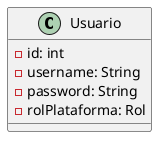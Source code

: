 @startuml
'https://plantuml.com/class-diagram

class Usuario{
    -id: int
    -username: String
    -password: String
    -rolPlataforma: Rol
}

@enduml